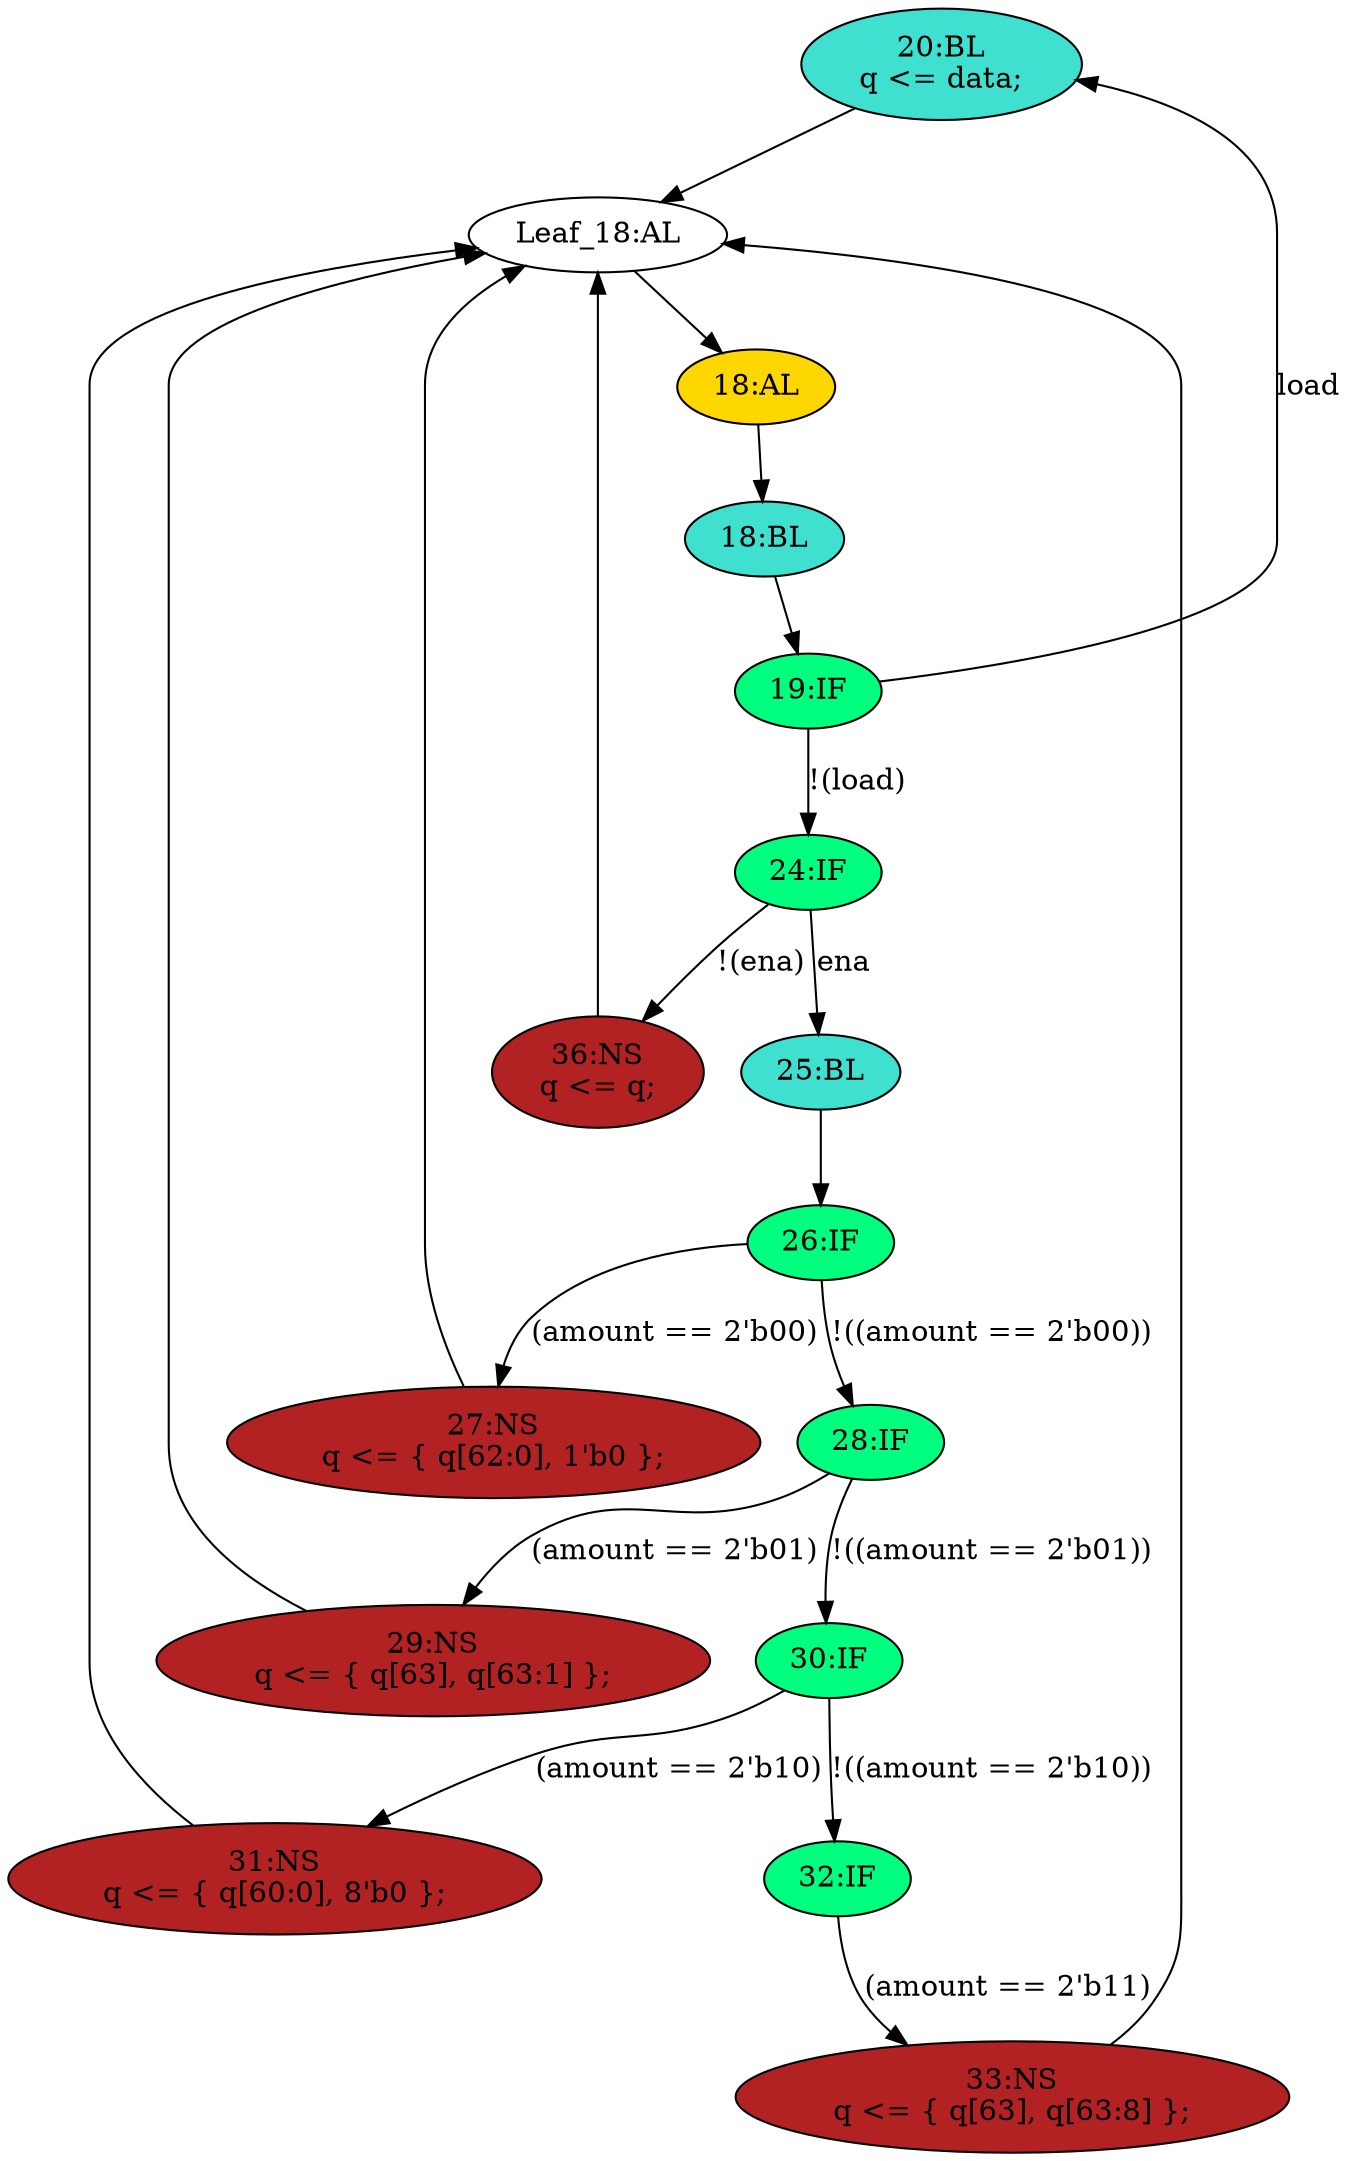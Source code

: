 strict digraph "compose( ,  )" {
	node [label="\N"];
	"20:BL"	[ast="<pyverilog.vparser.ast.Block object at 0x7f18548771d0>",
		fillcolor=turquoise,
		label="20:BL
q <= data;",
		statements="[<pyverilog.vparser.ast.NonblockingSubstitution object at 0x7f1854863210>]",
		style=filled,
		typ=Block];
	"Leaf_18:AL"	[def_var="['q']",
		label="Leaf_18:AL"];
	"20:BL" -> "Leaf_18:AL"	[cond="[]",
		lineno=None];
	"28:IF"	[ast="<pyverilog.vparser.ast.IfStatement object at 0x7f18548ea390>",
		fillcolor=springgreen,
		label="28:IF",
		statements="[]",
		style=filled,
		typ=IfStatement];
	"30:IF"	[ast="<pyverilog.vparser.ast.IfStatement object at 0x7f18544d8350>",
		fillcolor=springgreen,
		label="30:IF",
		statements="[]",
		style=filled,
		typ=IfStatement];
	"28:IF" -> "30:IF"	[cond="['amount']",
		label="!((amount == 2'b01))",
		lineno=28];
	"29:NS"	[ast="<pyverilog.vparser.ast.NonblockingSubstitution object at 0x7f18560ff450>",
		fillcolor=firebrick,
		label="29:NS
q <= { q[63], q[63:1] };",
		statements="[<pyverilog.vparser.ast.NonblockingSubstitution object at 0x7f18560ff450>]",
		style=filled,
		typ=NonblockingSubstitution];
	"28:IF" -> "29:NS"	[cond="['amount']",
		label="(amount == 2'b01)",
		lineno=28];
	"31:NS"	[ast="<pyverilog.vparser.ast.NonblockingSubstitution object at 0x7f18544d8cd0>",
		fillcolor=firebrick,
		label="31:NS
q <= { q[60:0], 8'b0 };",
		statements="[<pyverilog.vparser.ast.NonblockingSubstitution object at 0x7f18544d8cd0>]",
		style=filled,
		typ=NonblockingSubstitution];
	"31:NS" -> "Leaf_18:AL"	[cond="[]",
		lineno=None];
	"18:BL"	[ast="<pyverilog.vparser.ast.Block object at 0x7f18548f50d0>",
		fillcolor=turquoise,
		label="18:BL",
		statements="[]",
		style=filled,
		typ=Block];
	"19:IF"	[ast="<pyverilog.vparser.ast.IfStatement object at 0x7f1854863610>",
		fillcolor=springgreen,
		label="19:IF",
		statements="[]",
		style=filled,
		typ=IfStatement];
	"18:BL" -> "19:IF"	[cond="[]",
		lineno=None];
	"24:IF"	[ast="<pyverilog.vparser.ast.IfStatement object at 0x7f18545ce550>",
		fillcolor=springgreen,
		label="24:IF",
		statements="[]",
		style=filled,
		typ=IfStatement];
	"36:NS"	[ast="<pyverilog.vparser.ast.NonblockingSubstitution object at 0x7f18548ea250>",
		fillcolor=firebrick,
		label="36:NS
q <= q;",
		statements="[<pyverilog.vparser.ast.NonblockingSubstitution object at 0x7f18548ea250>]",
		style=filled,
		typ=NonblockingSubstitution];
	"24:IF" -> "36:NS"	[cond="['ena']",
		label="!(ena)",
		lineno=24];
	"25:BL"	[ast="<pyverilog.vparser.ast.Block object at 0x7f18545cebd0>",
		fillcolor=turquoise,
		label="25:BL",
		statements="[]",
		style=filled,
		typ=Block];
	"24:IF" -> "25:BL"	[cond="['ena']",
		label=ena,
		lineno=24];
	"36:NS" -> "Leaf_18:AL"	[cond="[]",
		lineno=None];
	"30:IF" -> "31:NS"	[cond="['amount']",
		label="(amount == 2'b10)",
		lineno=30];
	"32:IF"	[ast="<pyverilog.vparser.ast.IfStatement object at 0x7f18544d8bd0>",
		fillcolor=springgreen,
		label="32:IF",
		statements="[]",
		style=filled,
		typ=IfStatement];
	"30:IF" -> "32:IF"	[cond="['amount']",
		label="!((amount == 2'b10))",
		lineno=30];
	"18:AL"	[ast="<pyverilog.vparser.ast.Always object at 0x7f1854877090>",
		clk_sens=True,
		fillcolor=gold,
		label="18:AL",
		sens="['clk']",
		statements="[]",
		style=filled,
		typ=Always,
		use_var="['load', 'ena', 'amount', 'data', 'q']"];
	"Leaf_18:AL" -> "18:AL";
	"26:IF"	[ast="<pyverilog.vparser.ast.IfStatement object at 0x7f1854866750>",
		fillcolor=springgreen,
		label="26:IF",
		statements="[]",
		style=filled,
		typ=IfStatement];
	"25:BL" -> "26:IF"	[cond="[]",
		lineno=None];
	"27:NS"	[ast="<pyverilog.vparser.ast.NonblockingSubstitution object at 0x7f1854866650>",
		fillcolor=firebrick,
		label="27:NS
q <= { q[62:0], 1'b0 };",
		statements="[<pyverilog.vparser.ast.NonblockingSubstitution object at 0x7f1854866650>]",
		style=filled,
		typ=NonblockingSubstitution];
	"27:NS" -> "Leaf_18:AL"	[cond="[]",
		lineno=None];
	"19:IF" -> "20:BL"	[cond="['load']",
		label=load,
		lineno=19];
	"19:IF" -> "24:IF"	[cond="['load']",
		label="!(load)",
		lineno=19];
	"26:IF" -> "28:IF"	[cond="['amount']",
		label="!((amount == 2'b00))",
		lineno=26];
	"26:IF" -> "27:NS"	[cond="['amount']",
		label="(amount == 2'b00)",
		lineno=26];
	"29:NS" -> "Leaf_18:AL"	[cond="[]",
		lineno=None];
	"18:AL" -> "18:BL"	[cond="[]",
		lineno=None];
	"33:NS"	[ast="<pyverilog.vparser.ast.NonblockingSubstitution object at 0x7f18544d8390>",
		fillcolor=firebrick,
		label="33:NS
q <= { q[63], q[63:8] };",
		statements="[<pyverilog.vparser.ast.NonblockingSubstitution object at 0x7f18544d8390>]",
		style=filled,
		typ=NonblockingSubstitution];
	"33:NS" -> "Leaf_18:AL"	[cond="[]",
		lineno=None];
	"32:IF" -> "33:NS"	[cond="['amount']",
		label="(amount == 2'b11)",
		lineno=32];
}
